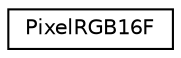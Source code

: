digraph "Graphical Class Hierarchy"
{
  edge [fontname="Helvetica",fontsize="10",labelfontname="Helvetica",labelfontsize="10"];
  node [fontname="Helvetica",fontsize="10",shape=record];
  rankdir="LR";
  Node1 [label="PixelRGB16F",height=0.2,width=0.4,color="black", fillcolor="white", style="filled",URL="$struct_pixel_r_g_b16_f.html"];
}
